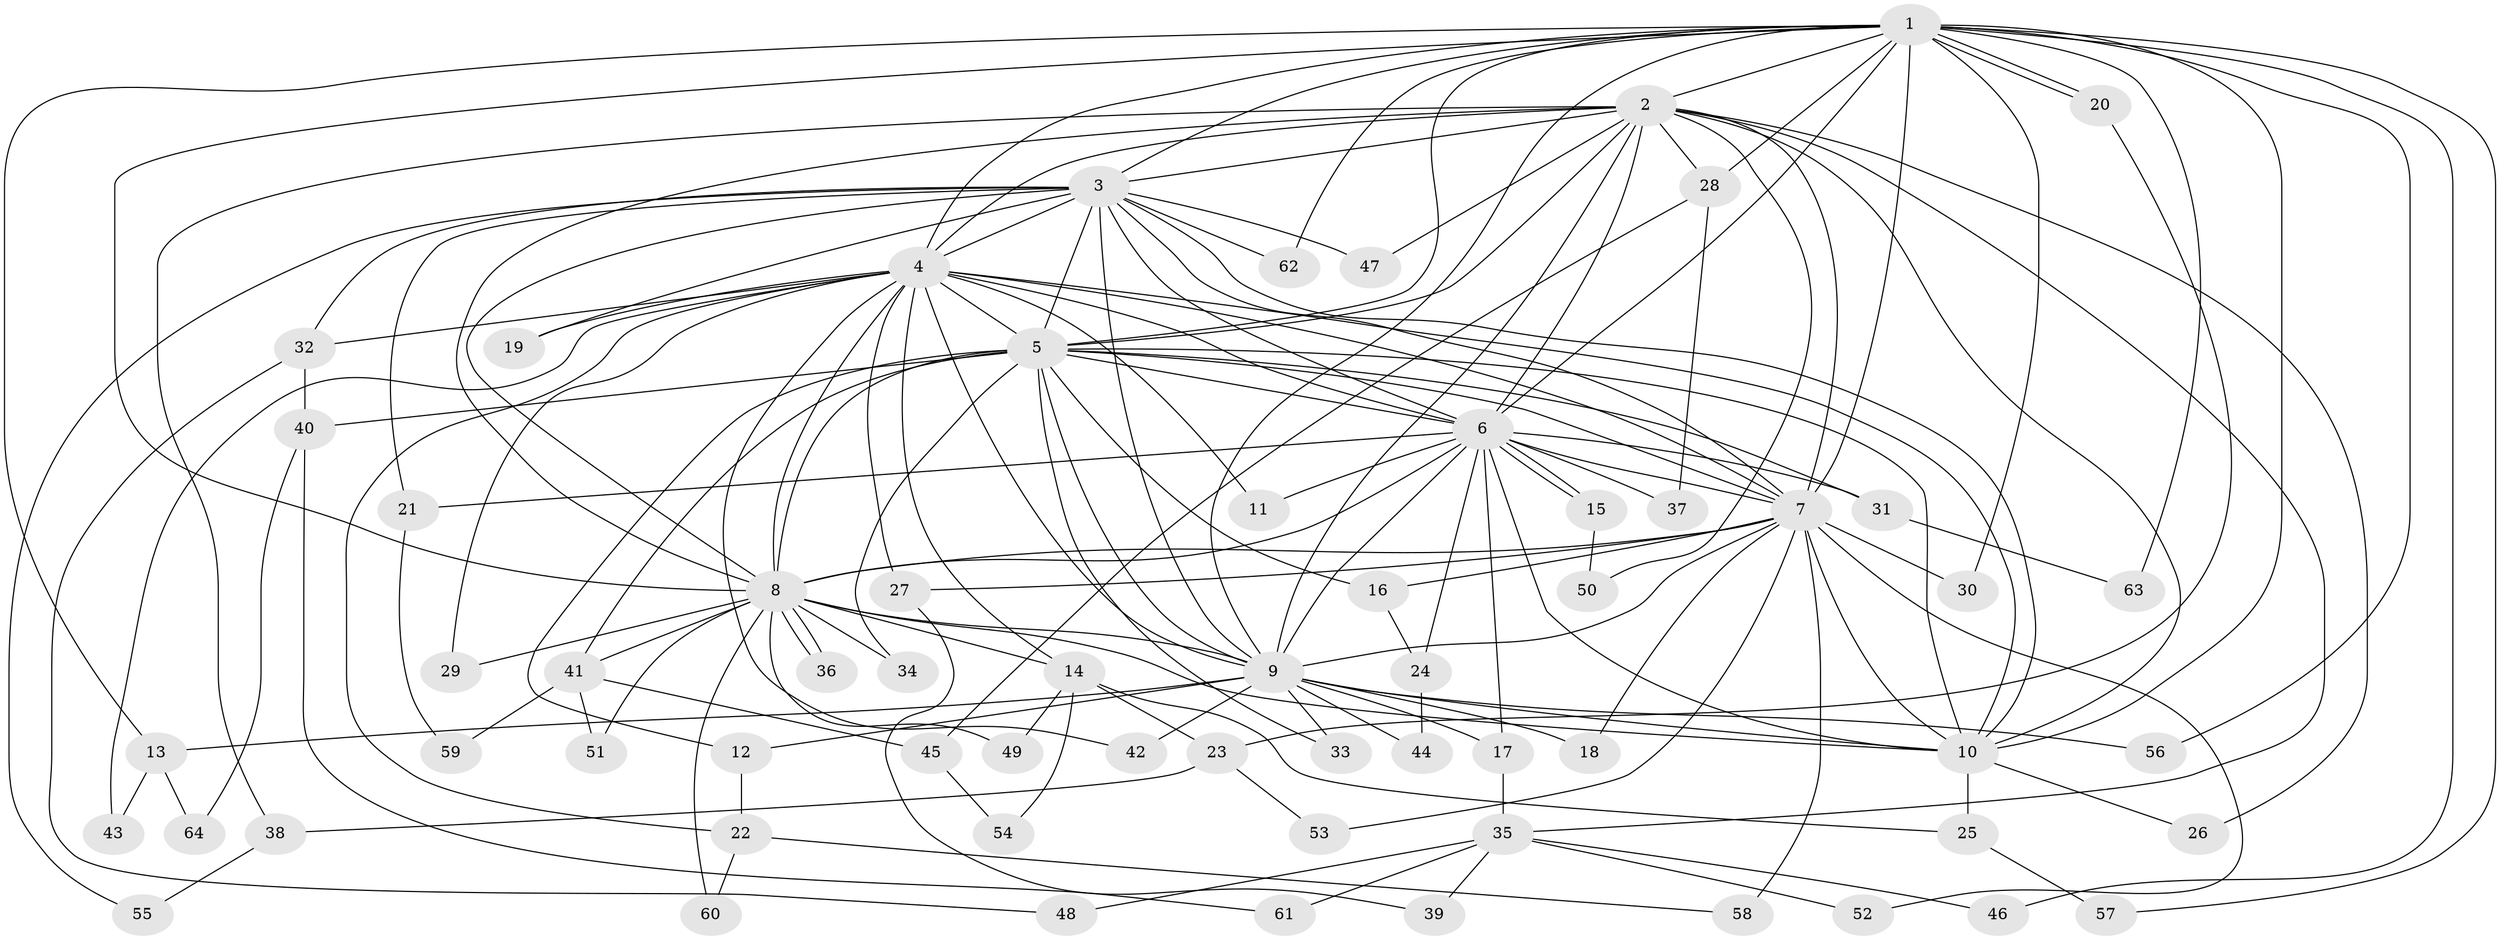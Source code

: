 // coarse degree distribution, {20: 0.022222222222222223, 14: 0.044444444444444446, 3: 0.2222222222222222, 13: 0.044444444444444446, 12: 0.044444444444444446, 9: 0.022222222222222223, 16: 0.022222222222222223, 4: 0.15555555555555556, 2: 0.35555555555555557, 1: 0.022222222222222223, 5: 0.022222222222222223, 7: 0.022222222222222223}
// Generated by graph-tools (version 1.1) at 2025/36/03/04/25 23:36:21]
// undirected, 64 vertices, 153 edges
graph export_dot {
  node [color=gray90,style=filled];
  1;
  2;
  3;
  4;
  5;
  6;
  7;
  8;
  9;
  10;
  11;
  12;
  13;
  14;
  15;
  16;
  17;
  18;
  19;
  20;
  21;
  22;
  23;
  24;
  25;
  26;
  27;
  28;
  29;
  30;
  31;
  32;
  33;
  34;
  35;
  36;
  37;
  38;
  39;
  40;
  41;
  42;
  43;
  44;
  45;
  46;
  47;
  48;
  49;
  50;
  51;
  52;
  53;
  54;
  55;
  56;
  57;
  58;
  59;
  60;
  61;
  62;
  63;
  64;
  1 -- 2;
  1 -- 3;
  1 -- 4;
  1 -- 5;
  1 -- 6;
  1 -- 7;
  1 -- 8;
  1 -- 9;
  1 -- 10;
  1 -- 13;
  1 -- 20;
  1 -- 20;
  1 -- 28;
  1 -- 30;
  1 -- 46;
  1 -- 56;
  1 -- 57;
  1 -- 62;
  1 -- 63;
  2 -- 3;
  2 -- 4;
  2 -- 5;
  2 -- 6;
  2 -- 7;
  2 -- 8;
  2 -- 9;
  2 -- 10;
  2 -- 26;
  2 -- 28;
  2 -- 35;
  2 -- 38;
  2 -- 47;
  2 -- 50;
  3 -- 4;
  3 -- 5;
  3 -- 6;
  3 -- 7;
  3 -- 8;
  3 -- 9;
  3 -- 10;
  3 -- 19;
  3 -- 21;
  3 -- 32;
  3 -- 47;
  3 -- 55;
  3 -- 62;
  4 -- 5;
  4 -- 6;
  4 -- 7;
  4 -- 8;
  4 -- 9;
  4 -- 10;
  4 -- 11;
  4 -- 14;
  4 -- 19;
  4 -- 22;
  4 -- 27;
  4 -- 29;
  4 -- 32;
  4 -- 42;
  4 -- 43;
  5 -- 6;
  5 -- 7;
  5 -- 8;
  5 -- 9;
  5 -- 10;
  5 -- 12;
  5 -- 16;
  5 -- 31;
  5 -- 33;
  5 -- 34;
  5 -- 40;
  5 -- 41;
  6 -- 7;
  6 -- 8;
  6 -- 9;
  6 -- 10;
  6 -- 11;
  6 -- 15;
  6 -- 15;
  6 -- 17;
  6 -- 21;
  6 -- 24;
  6 -- 31;
  6 -- 37;
  7 -- 8;
  7 -- 9;
  7 -- 10;
  7 -- 16;
  7 -- 18;
  7 -- 27;
  7 -- 30;
  7 -- 52;
  7 -- 53;
  7 -- 58;
  8 -- 9;
  8 -- 10;
  8 -- 14;
  8 -- 29;
  8 -- 34;
  8 -- 36;
  8 -- 36;
  8 -- 41;
  8 -- 49;
  8 -- 51;
  8 -- 60;
  9 -- 10;
  9 -- 12;
  9 -- 13;
  9 -- 17;
  9 -- 18;
  9 -- 33;
  9 -- 42;
  9 -- 44;
  9 -- 56;
  10 -- 25;
  10 -- 26;
  12 -- 22;
  13 -- 43;
  13 -- 64;
  14 -- 23;
  14 -- 25;
  14 -- 49;
  14 -- 54;
  15 -- 50;
  16 -- 24;
  17 -- 35;
  20 -- 23;
  21 -- 59;
  22 -- 58;
  22 -- 60;
  23 -- 38;
  23 -- 53;
  24 -- 44;
  25 -- 57;
  27 -- 39;
  28 -- 37;
  28 -- 45;
  31 -- 63;
  32 -- 40;
  32 -- 48;
  35 -- 39;
  35 -- 46;
  35 -- 48;
  35 -- 52;
  35 -- 61;
  38 -- 55;
  40 -- 61;
  40 -- 64;
  41 -- 45;
  41 -- 51;
  41 -- 59;
  45 -- 54;
}
